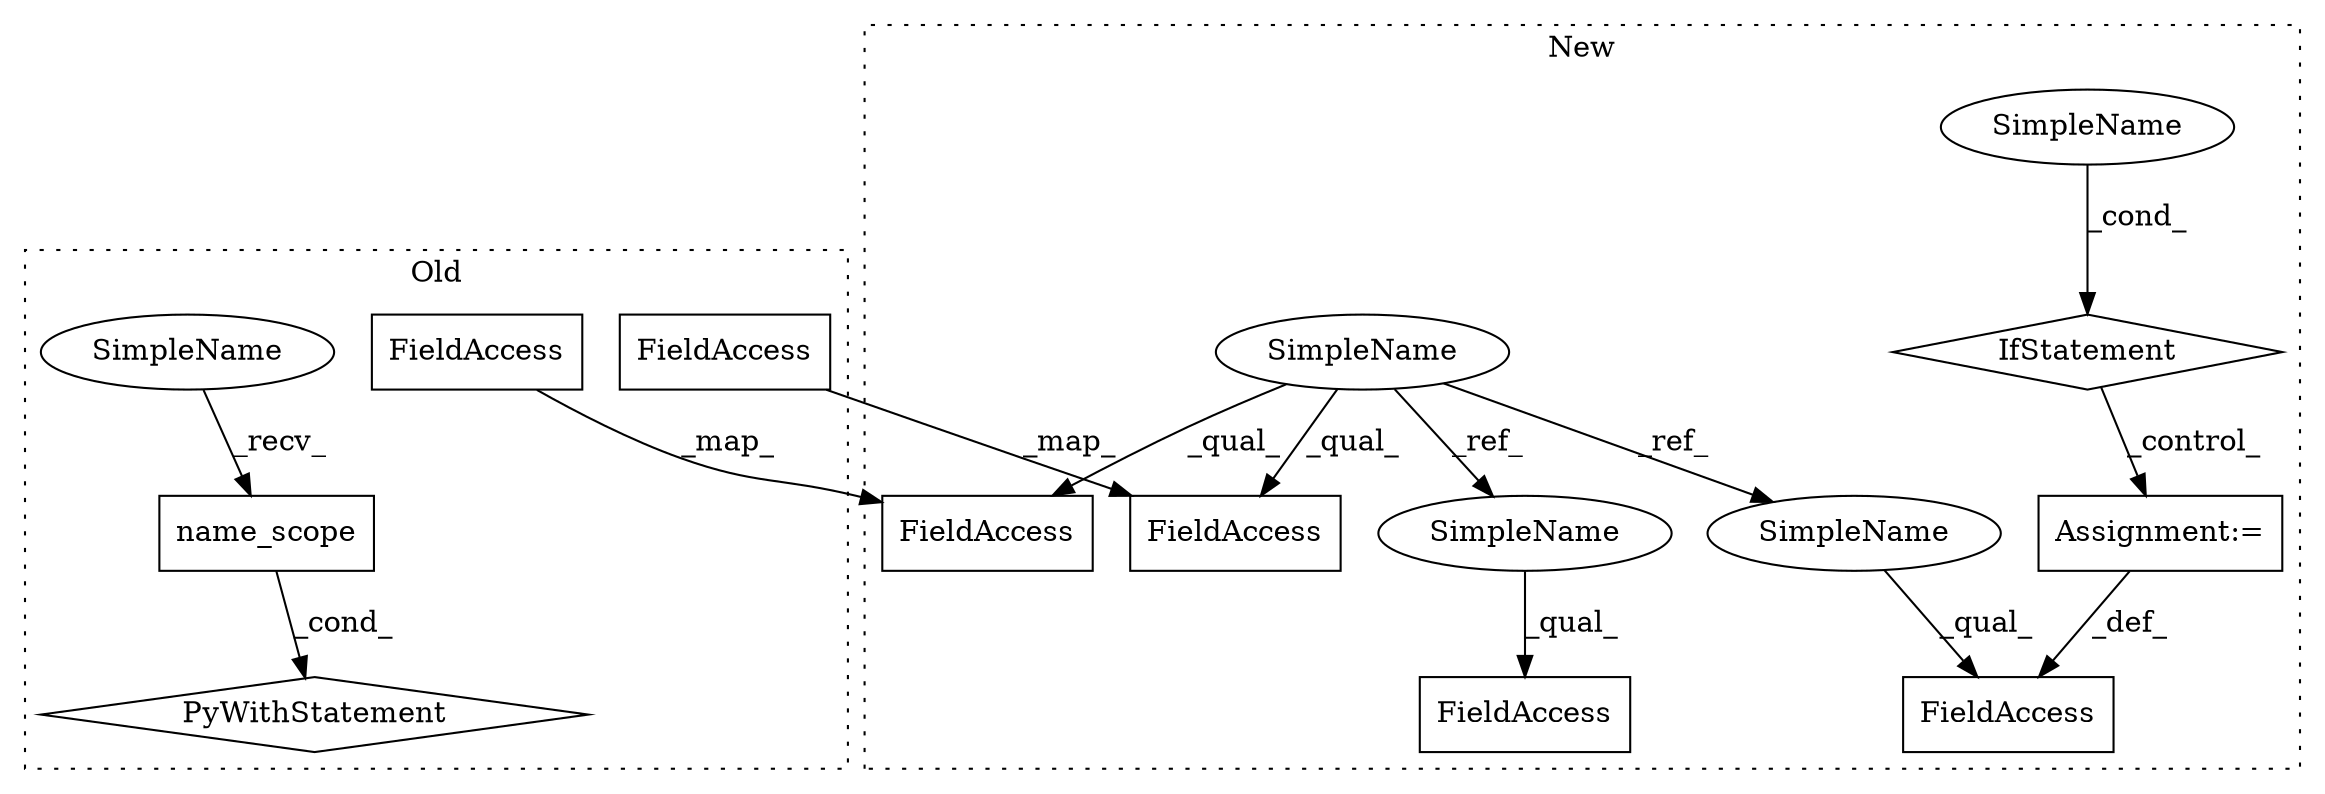 digraph G {
subgraph cluster0 {
1 [label="name_scope" a="32" s="12845" l="12" shape="box"];
3 [label="PyWithStatement" a="104" s="12830,12857" l="10,2" shape="diamond"];
8 [label="FieldAccess" a="22" s="12867" l="19" shape="box"];
10 [label="FieldAccess" a="22" s="13154" l="19" shape="box"];
15 [label="SimpleName" a="42" s="12840" l="4" shape="ellipse"];
label = "Old";
style="dotted";
}
subgraph cluster1 {
2 [label="IfStatement" a="25" s="19574,19637" l="4,2" shape="diamond"];
4 [label="Assignment:=" a="7" s="19663" l="1" shape="box"];
5 [label="FieldAccess" a="22" s="19647" l="16" shape="box"];
6 [label="SimpleName" a="42" s="18465" l="4" shape="ellipse"];
7 [label="FieldAccess" a="22" s="19382" l="20" shape="box"];
9 [label="FieldAccess" a="22" s="18688" l="19" shape="box"];
11 [label="FieldAccess" a="22" s="18993" l="19" shape="box"];
12 [label="SimpleName" a="42" s="" l="" shape="ellipse"];
13 [label="SimpleName" a="42" s="19382" l="4" shape="ellipse"];
14 [label="SimpleName" a="42" s="19647" l="4" shape="ellipse"];
label = "New";
style="dotted";
}
1 -> 3 [label="_cond_"];
2 -> 4 [label="_control_"];
4 -> 5 [label="_def_"];
6 -> 13 [label="_ref_"];
6 -> 9 [label="_qual_"];
6 -> 14 [label="_ref_"];
6 -> 11 [label="_qual_"];
8 -> 9 [label="_map_"];
10 -> 11 [label="_map_"];
12 -> 2 [label="_cond_"];
13 -> 7 [label="_qual_"];
14 -> 5 [label="_qual_"];
15 -> 1 [label="_recv_"];
}